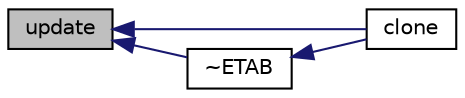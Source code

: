 digraph "update"
{
  bgcolor="transparent";
  edge [fontname="Helvetica",fontsize="10",labelfontname="Helvetica",labelfontsize="10"];
  node [fontname="Helvetica",fontsize="10",shape=record];
  rankdir="LR";
  Node69 [label="update",height=0.2,width=0.4,color="black", fillcolor="grey75", style="filled", fontcolor="black"];
  Node69 -> Node70 [dir="back",color="midnightblue",fontsize="10",style="solid",fontname="Helvetica"];
  Node70 [label="clone",height=0.2,width=0.4,color="black",URL="$a25689.html#aecde521ae19b7771392bf21ec43e0ccf",tooltip="Construct and return a clone. "];
  Node69 -> Node71 [dir="back",color="midnightblue",fontsize="10",style="solid",fontname="Helvetica"];
  Node71 [label="~ETAB",height=0.2,width=0.4,color="black",URL="$a25689.html#a1c8110428088d16e57aec59bcc3b1606",tooltip="Destructor. "];
  Node71 -> Node70 [dir="back",color="midnightblue",fontsize="10",style="solid",fontname="Helvetica"];
}
